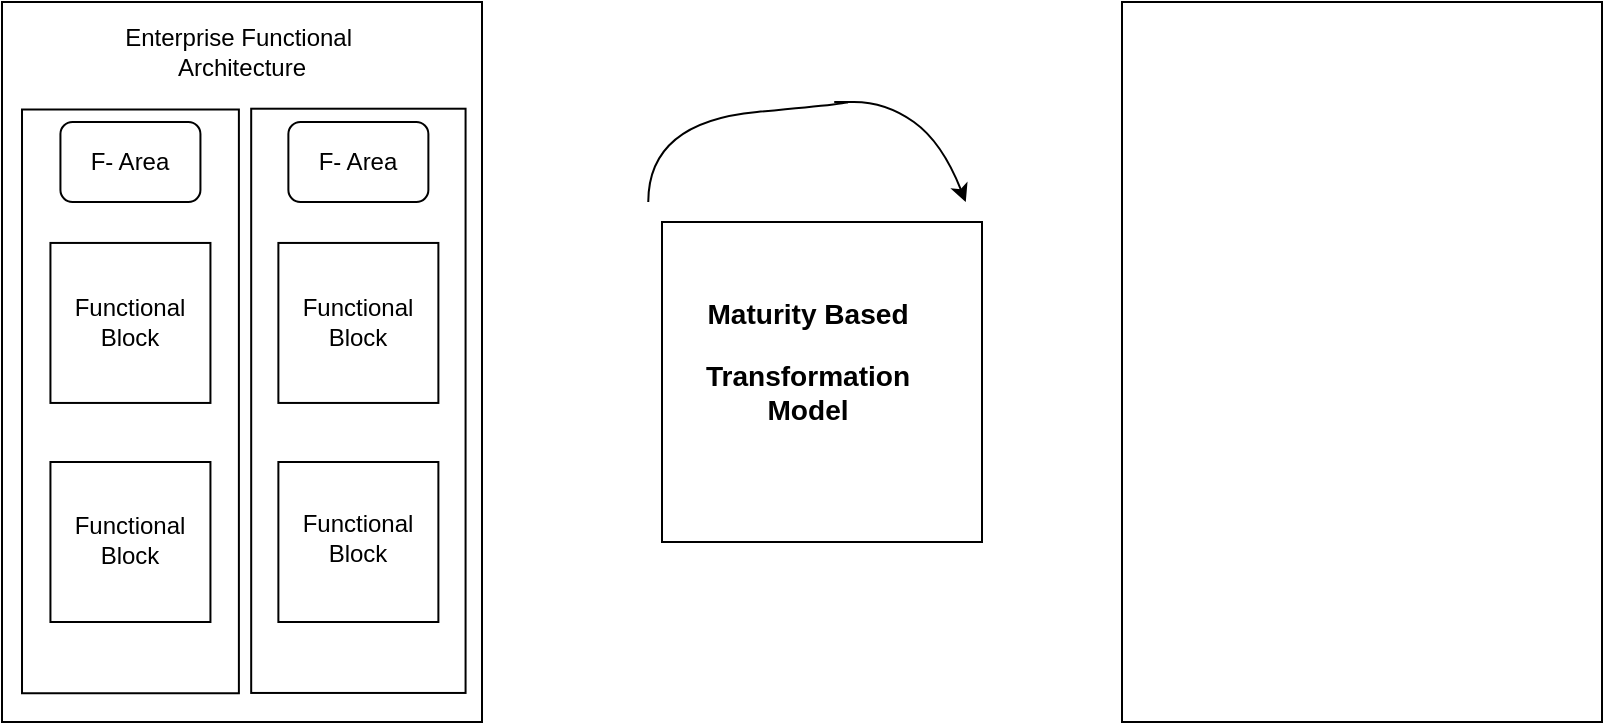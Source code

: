 <mxfile version="22.0.6" type="github">
  <diagram name="Page-1" id="oNCRPjCcadeZG0uAKBep">
    <mxGraphModel dx="794" dy="471" grid="1" gridSize="10" guides="1" tooltips="1" connect="1" arrows="1" fold="1" page="1" pageScale="1" pageWidth="850" pageHeight="1100" math="0" shadow="0">
      <root>
        <mxCell id="0" />
        <mxCell id="1" parent="0" />
        <mxCell id="CdKgOg4E-gA93IOjrNWj-2" value="" style="rounded=0;whiteSpace=wrap;html=1;rotation=90;" vertex="1" parent="1">
          <mxGeometry x="20" y="140" width="360" height="240" as="geometry" />
        </mxCell>
        <mxCell id="CdKgOg4E-gA93IOjrNWj-3" value="Enterprise Functional&amp;nbsp;&lt;br&gt;Architecture" style="text;html=1;strokeColor=none;fillColor=none;align=center;verticalAlign=middle;whiteSpace=wrap;rounded=0;" vertex="1" parent="1">
          <mxGeometry x="125" y="90" width="150" height="30" as="geometry" />
        </mxCell>
        <mxCell id="CdKgOg4E-gA93IOjrNWj-5" value="" style="rounded=0;whiteSpace=wrap;html=1;rotation=90;" vertex="1" parent="1">
          <mxGeometry x="-1.71" y="225.47" width="291.87" height="108.44" as="geometry" />
        </mxCell>
        <mxCell id="CdKgOg4E-gA93IOjrNWj-6" value="" style="whiteSpace=wrap;html=1;aspect=fixed;rotation=90;" vertex="1" parent="1">
          <mxGeometry x="104.22" y="200.47" width="80" height="80" as="geometry" />
        </mxCell>
        <mxCell id="CdKgOg4E-gA93IOjrNWj-7" value="" style="whiteSpace=wrap;html=1;aspect=fixed;" vertex="1" parent="1">
          <mxGeometry x="104.22" y="310" width="80" height="80" as="geometry" />
        </mxCell>
        <mxCell id="CdKgOg4E-gA93IOjrNWj-8" value="" style="rounded=0;whiteSpace=wrap;html=1;rotation=90;" vertex="1" parent="1">
          <mxGeometry x="112.13" y="225.82" width="292.12" height="107.19" as="geometry" />
        </mxCell>
        <mxCell id="CdKgOg4E-gA93IOjrNWj-9" value="Functional Block" style="whiteSpace=wrap;html=1;aspect=fixed;rotation=0;" vertex="1" parent="1">
          <mxGeometry x="218.19" y="200.47" width="80" height="80" as="geometry" />
        </mxCell>
        <mxCell id="CdKgOg4E-gA93IOjrNWj-10" value="" style="whiteSpace=wrap;html=1;aspect=fixed;rotation=90;" vertex="1" parent="1">
          <mxGeometry x="218.19" y="310" width="80" height="80" as="geometry" />
        </mxCell>
        <mxCell id="CdKgOg4E-gA93IOjrNWj-12" value="F- Area" style="rounded=1;whiteSpace=wrap;html=1;" vertex="1" parent="1">
          <mxGeometry x="109.22" y="140" width="70" height="40" as="geometry" />
        </mxCell>
        <mxCell id="CdKgOg4E-gA93IOjrNWj-17" value="F- Area" style="rounded=1;whiteSpace=wrap;html=1;" vertex="1" parent="1">
          <mxGeometry x="223.19" y="140" width="70" height="40" as="geometry" />
        </mxCell>
        <mxCell id="CdKgOg4E-gA93IOjrNWj-18" value="Functional Block" style="text;html=1;strokeColor=none;fillColor=none;align=center;verticalAlign=middle;whiteSpace=wrap;rounded=0;" vertex="1" parent="1">
          <mxGeometry x="114.22" y="225.47" width="60" height="30" as="geometry" />
        </mxCell>
        <mxCell id="CdKgOg4E-gA93IOjrNWj-19" value="Functional Block" style="text;html=1;strokeColor=none;fillColor=none;align=center;verticalAlign=middle;whiteSpace=wrap;rounded=0;" vertex="1" parent="1">
          <mxGeometry x="114.22" y="333.91" width="60" height="30" as="geometry" />
        </mxCell>
        <mxCell id="CdKgOg4E-gA93IOjrNWj-21" value="Functional Block" style="text;html=1;strokeColor=none;fillColor=none;align=center;verticalAlign=middle;whiteSpace=wrap;rounded=0;" vertex="1" parent="1">
          <mxGeometry x="228.19" y="333.01" width="60" height="30" as="geometry" />
        </mxCell>
        <mxCell id="CdKgOg4E-gA93IOjrNWj-22" value="" style="whiteSpace=wrap;html=1;aspect=fixed;" vertex="1" parent="1">
          <mxGeometry x="410" y="190" width="160" height="160" as="geometry" />
        </mxCell>
        <mxCell id="CdKgOg4E-gA93IOjrNWj-24" value="&lt;h3&gt;Maturity Based&lt;/h3&gt;&lt;h3&gt;Transformation Model&lt;/h3&gt;" style="text;html=1;strokeColor=none;fillColor=none;align=center;verticalAlign=middle;whiteSpace=wrap;rounded=0;" vertex="1" parent="1">
          <mxGeometry x="437.5" y="220" width="90" height="80" as="geometry" />
        </mxCell>
        <mxCell id="CdKgOg4E-gA93IOjrNWj-25" value="" style="rounded=0;whiteSpace=wrap;html=1;rotation=90;" vertex="1" parent="1">
          <mxGeometry x="580" y="140" width="360" height="240" as="geometry" />
        </mxCell>
        <mxCell id="CdKgOg4E-gA93IOjrNWj-28" value="" style="curved=1;endArrow=classic;html=1;rounded=0;strokeColor=#000000;" edge="1" parent="1">
          <mxGeometry width="50" height="50" relative="1" as="geometry">
            <mxPoint x="403.13" y="180" as="sourcePoint" />
            <mxPoint x="561.88" y="180" as="targetPoint" />
            <Array as="points">
              <mxPoint x="403.13" y="140" />
              <mxPoint x="511.88" y="130" />
              <mxPoint x="490" y="130" />
              <mxPoint x="521.88" y="130" />
              <mxPoint x="550" y="150" />
            </Array>
          </mxGeometry>
        </mxCell>
      </root>
    </mxGraphModel>
  </diagram>
</mxfile>
